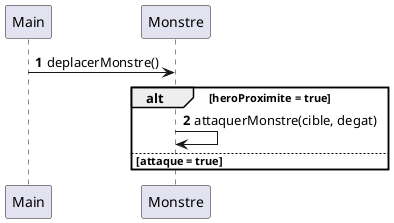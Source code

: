 @startuml
'https://plantuml.com/sequence-diagram

autonumber

Main -> Monstre: deplacerMonstre()
alt heroProximite = true
Monstre -> Monstre : attaquerMonstre(cible, degat)

else attaque = true

end



@enduml